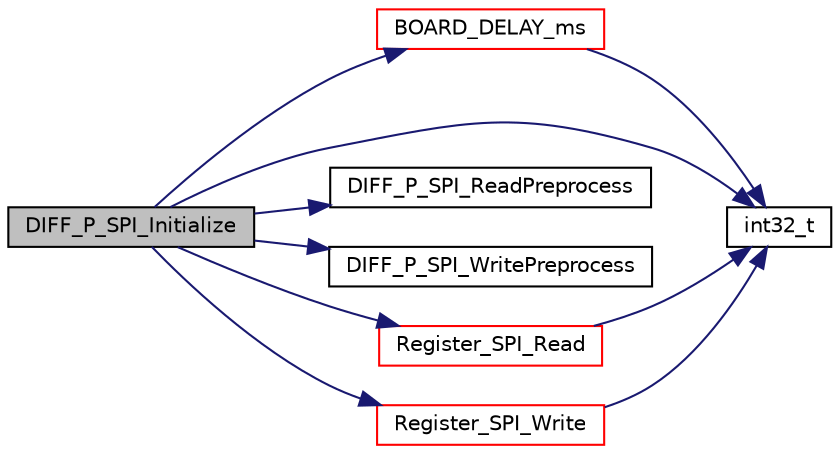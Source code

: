digraph "DIFF_P_SPI_Initialize"
{
  edge [fontname="Helvetica",fontsize="10",labelfontname="Helvetica",labelfontsize="10"];
  node [fontname="Helvetica",fontsize="10",shape=record];
  rankdir="LR";
  Node40 [label="DIFF_P_SPI_Initialize",height=0.2,width=0.4,color="black", fillcolor="grey75", style="filled", fontcolor="black"];
  Node40 -> Node41 [color="midnightblue",fontsize="10",style="solid",fontname="Helvetica"];
  Node41 [label="BOARD_DELAY_ms",height=0.2,width=0.4,color="red", fillcolor="white", style="filled",URL="$systick__utils_8c.html#ab052b802081fd87e1bda8d56e2c0db42",tooltip="Function to insert delays. "];
  Node41 -> Node43 [color="midnightblue",fontsize="10",style="solid",fontname="Helvetica"];
  Node43 [label="int32_t",height=0.2,width=0.4,color="black", fillcolor="white", style="filled",URL="$data__format__service_8h.html#a5d7069350a7d7e65686c77a8038f462f",tooltip="The interface function to append the data on the formated stream. "];
  Node40 -> Node45 [color="midnightblue",fontsize="10",style="solid",fontname="Helvetica"];
  Node45 [label="DIFF_P_SPI_ReadPreprocess",height=0.2,width=0.4,color="black", fillcolor="white", style="filled",URL="$diff__p__drv_8c.html#a04de2ca42a4c3c9b0fb662442bf3f0e5",tooltip="The SPI Read Pre-Process function to generate Sensor specific SPI Message Header. ..."];
  Node40 -> Node46 [color="midnightblue",fontsize="10",style="solid",fontname="Helvetica"];
  Node46 [label="DIFF_P_SPI_WritePreprocess",height=0.2,width=0.4,color="black", fillcolor="white", style="filled",URL="$diff__p__drv_8c.html#afbc466c1a09abe4b95833992fa18b73b",tooltip="The SPI Write Pre-Process function to generate Sensor specific SPI Message Header. "];
  Node40 -> Node43 [color="midnightblue",fontsize="10",style="solid",fontname="Helvetica"];
  Node40 -> Node47 [color="midnightblue",fontsize="10",style="solid",fontname="Helvetica"];
  Node47 [label="Register_SPI_Read",height=0.2,width=0.4,color="red", fillcolor="white", style="filled",URL="$register__io__spi_8c.html#a76a3aee498397854509b81ae2da2f85e",tooltip="The interface function to read a sensor register. "];
  Node47 -> Node43 [color="midnightblue",fontsize="10",style="solid",fontname="Helvetica"];
  Node40 -> Node49 [color="midnightblue",fontsize="10",style="solid",fontname="Helvetica"];
  Node49 [label="Register_SPI_Write",height=0.2,width=0.4,color="red", fillcolor="white", style="filled",URL="$register__io__spi_8c.html#ac4eb16e5a939fce81270bab7f6707754",tooltip="The interface function to write a sensor register. "];
  Node49 -> Node43 [color="midnightblue",fontsize="10",style="solid",fontname="Helvetica"];
}
